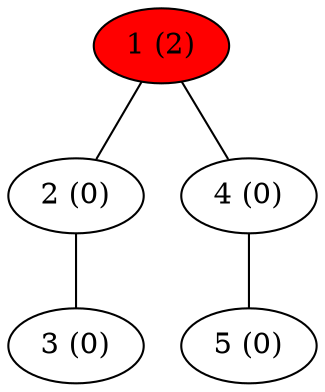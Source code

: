 graph heu1 {
	1;
	2;
	3;
	4;
	5;
	1 -- 2;
	1 -- 4;
	2 -- 3;
	4 -- 5;
	1 [label="1 (2)"];
	2 [label="2 (0)"];
	3 [label="3 (0)"];
	4 [label="4 (0)"];
	5 [label="5 (0)"];
    1 [style=filled, fillcolor=red];
}
